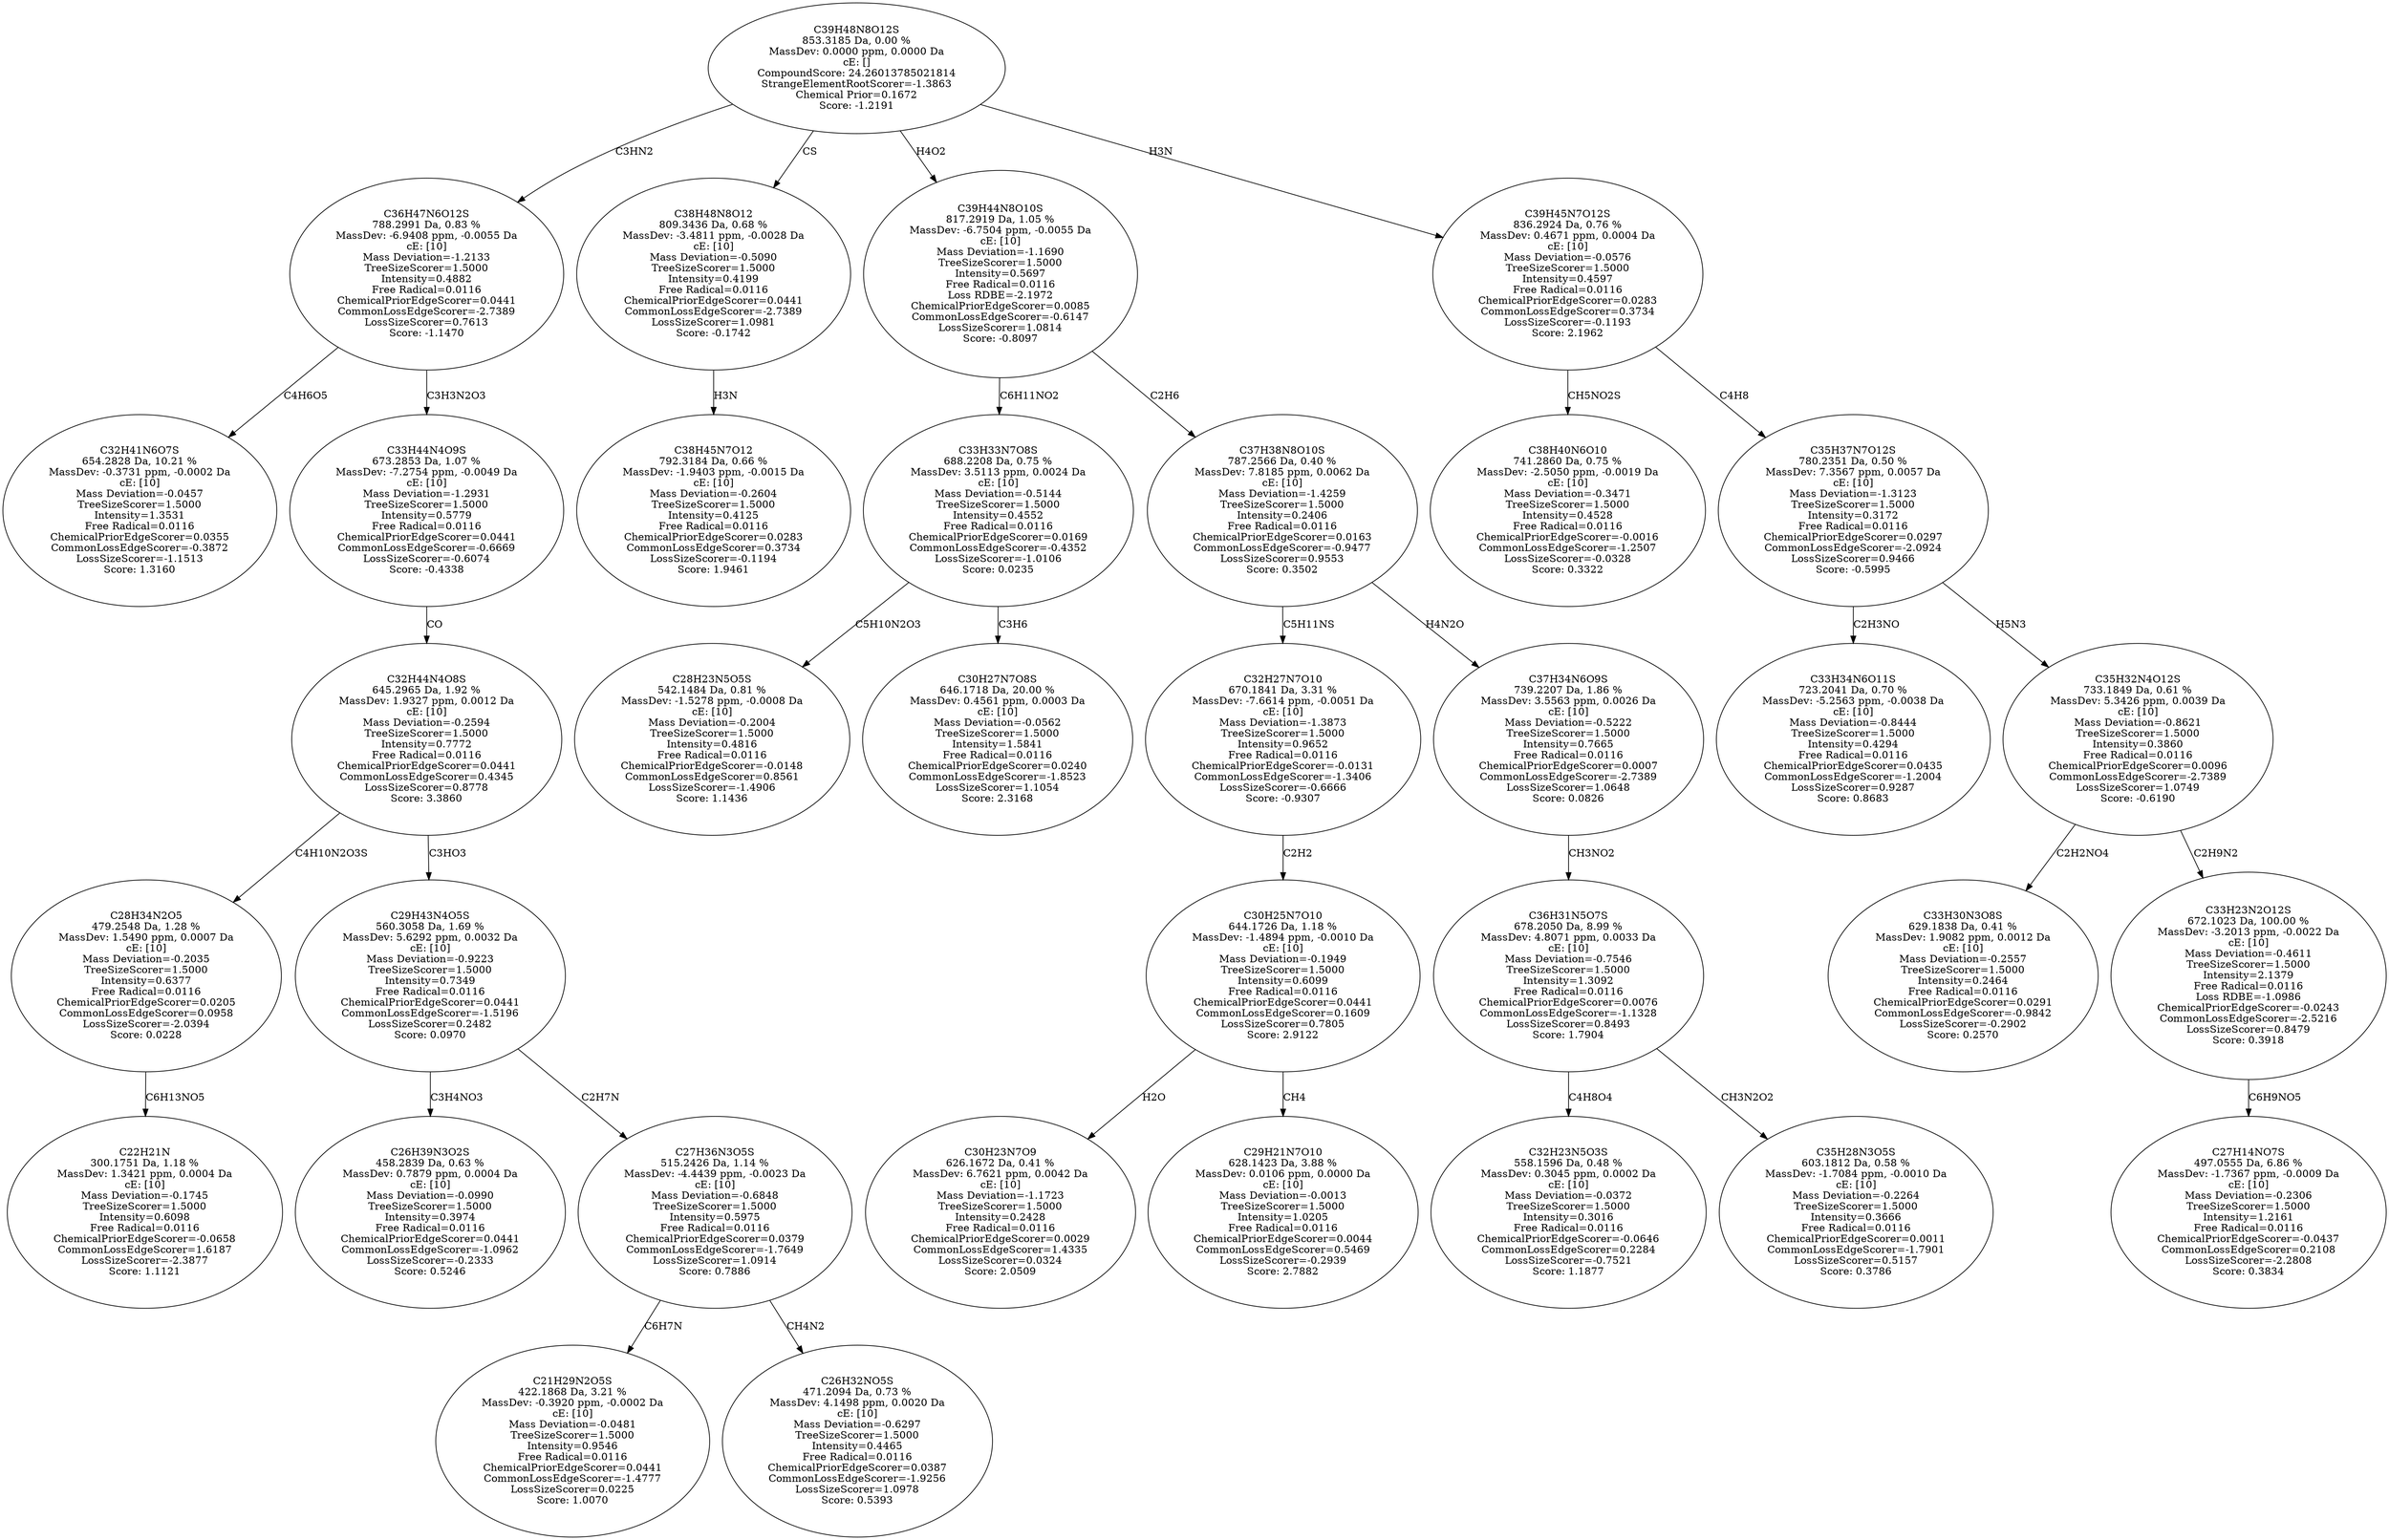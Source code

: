 strict digraph {
v1 [label="C32H41N6O7S\n654.2828 Da, 10.21 %\nMassDev: -0.3731 ppm, -0.0002 Da\ncE: [10]\nMass Deviation=-0.0457\nTreeSizeScorer=1.5000\nIntensity=1.3531\nFree Radical=0.0116\nChemicalPriorEdgeScorer=0.0355\nCommonLossEdgeScorer=-0.3872\nLossSizeScorer=-1.1513\nScore: 1.3160"];
v2 [label="C22H21N\n300.1751 Da, 1.18 %\nMassDev: 1.3421 ppm, 0.0004 Da\ncE: [10]\nMass Deviation=-0.1745\nTreeSizeScorer=1.5000\nIntensity=0.6098\nFree Radical=0.0116\nChemicalPriorEdgeScorer=-0.0658\nCommonLossEdgeScorer=1.6187\nLossSizeScorer=-2.3877\nScore: 1.1121"];
v3 [label="C28H34N2O5\n479.2548 Da, 1.28 %\nMassDev: 1.5490 ppm, 0.0007 Da\ncE: [10]\nMass Deviation=-0.2035\nTreeSizeScorer=1.5000\nIntensity=0.6377\nFree Radical=0.0116\nChemicalPriorEdgeScorer=0.0205\nCommonLossEdgeScorer=0.0958\nLossSizeScorer=-2.0394\nScore: 0.0228"];
v4 [label="C26H39N3O2S\n458.2839 Da, 0.63 %\nMassDev: 0.7879 ppm, 0.0004 Da\ncE: [10]\nMass Deviation=-0.0990\nTreeSizeScorer=1.5000\nIntensity=0.3974\nFree Radical=0.0116\nChemicalPriorEdgeScorer=0.0441\nCommonLossEdgeScorer=-1.0962\nLossSizeScorer=-0.2333\nScore: 0.5246"];
v5 [label="C21H29N2O5S\n422.1868 Da, 3.21 %\nMassDev: -0.3920 ppm, -0.0002 Da\ncE: [10]\nMass Deviation=-0.0481\nTreeSizeScorer=1.5000\nIntensity=0.9546\nFree Radical=0.0116\nChemicalPriorEdgeScorer=0.0441\nCommonLossEdgeScorer=-1.4777\nLossSizeScorer=0.0225\nScore: 1.0070"];
v6 [label="C26H32NO5S\n471.2094 Da, 0.73 %\nMassDev: 4.1498 ppm, 0.0020 Da\ncE: [10]\nMass Deviation=-0.6297\nTreeSizeScorer=1.5000\nIntensity=0.4465\nFree Radical=0.0116\nChemicalPriorEdgeScorer=0.0387\nCommonLossEdgeScorer=-1.9256\nLossSizeScorer=1.0978\nScore: 0.5393"];
v7 [label="C27H36N3O5S\n515.2426 Da, 1.14 %\nMassDev: -4.4439 ppm, -0.0023 Da\ncE: [10]\nMass Deviation=-0.6848\nTreeSizeScorer=1.5000\nIntensity=0.5975\nFree Radical=0.0116\nChemicalPriorEdgeScorer=0.0379\nCommonLossEdgeScorer=-1.7649\nLossSizeScorer=1.0914\nScore: 0.7886"];
v8 [label="C29H43N4O5S\n560.3058 Da, 1.69 %\nMassDev: 5.6292 ppm, 0.0032 Da\ncE: [10]\nMass Deviation=-0.9223\nTreeSizeScorer=1.5000\nIntensity=0.7349\nFree Radical=0.0116\nChemicalPriorEdgeScorer=0.0441\nCommonLossEdgeScorer=-1.5196\nLossSizeScorer=0.2482\nScore: 0.0970"];
v9 [label="C32H44N4O8S\n645.2965 Da, 1.92 %\nMassDev: 1.9327 ppm, 0.0012 Da\ncE: [10]\nMass Deviation=-0.2594\nTreeSizeScorer=1.5000\nIntensity=0.7772\nFree Radical=0.0116\nChemicalPriorEdgeScorer=0.0441\nCommonLossEdgeScorer=0.4345\nLossSizeScorer=0.8778\nScore: 3.3860"];
v10 [label="C33H44N4O9S\n673.2853 Da, 1.07 %\nMassDev: -7.2754 ppm, -0.0049 Da\ncE: [10]\nMass Deviation=-1.2931\nTreeSizeScorer=1.5000\nIntensity=0.5779\nFree Radical=0.0116\nChemicalPriorEdgeScorer=0.0441\nCommonLossEdgeScorer=-0.6669\nLossSizeScorer=-0.6074\nScore: -0.4338"];
v11 [label="C36H47N6O12S\n788.2991 Da, 0.83 %\nMassDev: -6.9408 ppm, -0.0055 Da\ncE: [10]\nMass Deviation=-1.2133\nTreeSizeScorer=1.5000\nIntensity=0.4882\nFree Radical=0.0116\nChemicalPriorEdgeScorer=0.0441\nCommonLossEdgeScorer=-2.7389\nLossSizeScorer=0.7613\nScore: -1.1470"];
v12 [label="C38H45N7O12\n792.3184 Da, 0.66 %\nMassDev: -1.9403 ppm, -0.0015 Da\ncE: [10]\nMass Deviation=-0.2604\nTreeSizeScorer=1.5000\nIntensity=0.4125\nFree Radical=0.0116\nChemicalPriorEdgeScorer=0.0283\nCommonLossEdgeScorer=0.3734\nLossSizeScorer=-0.1194\nScore: 1.9461"];
v13 [label="C38H48N8O12\n809.3436 Da, 0.68 %\nMassDev: -3.4811 ppm, -0.0028 Da\ncE: [10]\nMass Deviation=-0.5090\nTreeSizeScorer=1.5000\nIntensity=0.4199\nFree Radical=0.0116\nChemicalPriorEdgeScorer=0.0441\nCommonLossEdgeScorer=-2.7389\nLossSizeScorer=1.0981\nScore: -0.1742"];
v14 [label="C28H23N5O5S\n542.1484 Da, 0.81 %\nMassDev: -1.5278 ppm, -0.0008 Da\ncE: [10]\nMass Deviation=-0.2004\nTreeSizeScorer=1.5000\nIntensity=0.4816\nFree Radical=0.0116\nChemicalPriorEdgeScorer=-0.0148\nCommonLossEdgeScorer=0.8561\nLossSizeScorer=-1.4906\nScore: 1.1436"];
v15 [label="C30H27N7O8S\n646.1718 Da, 20.00 %\nMassDev: 0.4561 ppm, 0.0003 Da\ncE: [10]\nMass Deviation=-0.0562\nTreeSizeScorer=1.5000\nIntensity=1.5841\nFree Radical=0.0116\nChemicalPriorEdgeScorer=0.0240\nCommonLossEdgeScorer=-1.8523\nLossSizeScorer=1.1054\nScore: 2.3168"];
v16 [label="C33H33N7O8S\n688.2208 Da, 0.75 %\nMassDev: 3.5113 ppm, 0.0024 Da\ncE: [10]\nMass Deviation=-0.5144\nTreeSizeScorer=1.5000\nIntensity=0.4552\nFree Radical=0.0116\nChemicalPriorEdgeScorer=0.0169\nCommonLossEdgeScorer=-0.4352\nLossSizeScorer=-1.0106\nScore: 0.0235"];
v17 [label="C30H23N7O9\n626.1672 Da, 0.41 %\nMassDev: 6.7621 ppm, 0.0042 Da\ncE: [10]\nMass Deviation=-1.1723\nTreeSizeScorer=1.5000\nIntensity=0.2428\nFree Radical=0.0116\nChemicalPriorEdgeScorer=0.0029\nCommonLossEdgeScorer=1.4335\nLossSizeScorer=0.0324\nScore: 2.0509"];
v18 [label="C29H21N7O10\n628.1423 Da, 3.88 %\nMassDev: 0.0106 ppm, 0.0000 Da\ncE: [10]\nMass Deviation=-0.0013\nTreeSizeScorer=1.5000\nIntensity=1.0205\nFree Radical=0.0116\nChemicalPriorEdgeScorer=0.0044\nCommonLossEdgeScorer=0.5469\nLossSizeScorer=-0.2939\nScore: 2.7882"];
v19 [label="C30H25N7O10\n644.1726 Da, 1.18 %\nMassDev: -1.4894 ppm, -0.0010 Da\ncE: [10]\nMass Deviation=-0.1949\nTreeSizeScorer=1.5000\nIntensity=0.6099\nFree Radical=0.0116\nChemicalPriorEdgeScorer=0.0441\nCommonLossEdgeScorer=0.1609\nLossSizeScorer=0.7805\nScore: 2.9122"];
v20 [label="C32H27N7O10\n670.1841 Da, 3.31 %\nMassDev: -7.6614 ppm, -0.0051 Da\ncE: [10]\nMass Deviation=-1.3873\nTreeSizeScorer=1.5000\nIntensity=0.9652\nFree Radical=0.0116\nChemicalPriorEdgeScorer=-0.0131\nCommonLossEdgeScorer=-1.3406\nLossSizeScorer=-0.6666\nScore: -0.9307"];
v21 [label="C32H23N5O3S\n558.1596 Da, 0.48 %\nMassDev: 0.3045 ppm, 0.0002 Da\ncE: [10]\nMass Deviation=-0.0372\nTreeSizeScorer=1.5000\nIntensity=0.3016\nFree Radical=0.0116\nChemicalPriorEdgeScorer=-0.0646\nCommonLossEdgeScorer=0.2284\nLossSizeScorer=-0.7521\nScore: 1.1877"];
v22 [label="C35H28N3O5S\n603.1812 Da, 0.58 %\nMassDev: -1.7084 ppm, -0.0010 Da\ncE: [10]\nMass Deviation=-0.2264\nTreeSizeScorer=1.5000\nIntensity=0.3666\nFree Radical=0.0116\nChemicalPriorEdgeScorer=0.0011\nCommonLossEdgeScorer=-1.7901\nLossSizeScorer=0.5157\nScore: 0.3786"];
v23 [label="C36H31N5O7S\n678.2050 Da, 8.99 %\nMassDev: 4.8071 ppm, 0.0033 Da\ncE: [10]\nMass Deviation=-0.7546\nTreeSizeScorer=1.5000\nIntensity=1.3092\nFree Radical=0.0116\nChemicalPriorEdgeScorer=0.0076\nCommonLossEdgeScorer=-1.1328\nLossSizeScorer=0.8493\nScore: 1.7904"];
v24 [label="C37H34N6O9S\n739.2207 Da, 1.86 %\nMassDev: 3.5563 ppm, 0.0026 Da\ncE: [10]\nMass Deviation=-0.5222\nTreeSizeScorer=1.5000\nIntensity=0.7665\nFree Radical=0.0116\nChemicalPriorEdgeScorer=0.0007\nCommonLossEdgeScorer=-2.7389\nLossSizeScorer=1.0648\nScore: 0.0826"];
v25 [label="C37H38N8O10S\n787.2566 Da, 0.40 %\nMassDev: 7.8185 ppm, 0.0062 Da\ncE: [10]\nMass Deviation=-1.4259\nTreeSizeScorer=1.5000\nIntensity=0.2406\nFree Radical=0.0116\nChemicalPriorEdgeScorer=0.0163\nCommonLossEdgeScorer=-0.9477\nLossSizeScorer=0.9553\nScore: 0.3502"];
v26 [label="C39H44N8O10S\n817.2919 Da, 1.05 %\nMassDev: -6.7504 ppm, -0.0055 Da\ncE: [10]\nMass Deviation=-1.1690\nTreeSizeScorer=1.5000\nIntensity=0.5697\nFree Radical=0.0116\nLoss RDBE=-2.1972\nChemicalPriorEdgeScorer=0.0085\nCommonLossEdgeScorer=-0.6147\nLossSizeScorer=1.0814\nScore: -0.8097"];
v27 [label="C38H40N6O10\n741.2860 Da, 0.75 %\nMassDev: -2.5050 ppm, -0.0019 Da\ncE: [10]\nMass Deviation=-0.3471\nTreeSizeScorer=1.5000\nIntensity=0.4528\nFree Radical=0.0116\nChemicalPriorEdgeScorer=-0.0016\nCommonLossEdgeScorer=-1.2507\nLossSizeScorer=-0.0328\nScore: 0.3322"];
v28 [label="C33H34N6O11S\n723.2041 Da, 0.70 %\nMassDev: -5.2563 ppm, -0.0038 Da\ncE: [10]\nMass Deviation=-0.8444\nTreeSizeScorer=1.5000\nIntensity=0.4294\nFree Radical=0.0116\nChemicalPriorEdgeScorer=0.0435\nCommonLossEdgeScorer=-1.2004\nLossSizeScorer=0.9287\nScore: 0.8683"];
v29 [label="C33H30N3O8S\n629.1838 Da, 0.41 %\nMassDev: 1.9082 ppm, 0.0012 Da\ncE: [10]\nMass Deviation=-0.2557\nTreeSizeScorer=1.5000\nIntensity=0.2464\nFree Radical=0.0116\nChemicalPriorEdgeScorer=0.0291\nCommonLossEdgeScorer=-0.9842\nLossSizeScorer=-0.2902\nScore: 0.2570"];
v30 [label="C27H14NO7S\n497.0555 Da, 6.86 %\nMassDev: -1.7367 ppm, -0.0009 Da\ncE: [10]\nMass Deviation=-0.2306\nTreeSizeScorer=1.5000\nIntensity=1.2161\nFree Radical=0.0116\nChemicalPriorEdgeScorer=-0.0437\nCommonLossEdgeScorer=0.2108\nLossSizeScorer=-2.2808\nScore: 0.3834"];
v31 [label="C33H23N2O12S\n672.1023 Da, 100.00 %\nMassDev: -3.2013 ppm, -0.0022 Da\ncE: [10]\nMass Deviation=-0.4611\nTreeSizeScorer=1.5000\nIntensity=2.1379\nFree Radical=0.0116\nLoss RDBE=-1.0986\nChemicalPriorEdgeScorer=-0.0243\nCommonLossEdgeScorer=-2.5216\nLossSizeScorer=0.8479\nScore: 0.3918"];
v32 [label="C35H32N4O12S\n733.1849 Da, 0.61 %\nMassDev: 5.3426 ppm, 0.0039 Da\ncE: [10]\nMass Deviation=-0.8621\nTreeSizeScorer=1.5000\nIntensity=0.3860\nFree Radical=0.0116\nChemicalPriorEdgeScorer=0.0096\nCommonLossEdgeScorer=-2.7389\nLossSizeScorer=1.0749\nScore: -0.6190"];
v33 [label="C35H37N7O12S\n780.2351 Da, 0.50 %\nMassDev: 7.3567 ppm, 0.0057 Da\ncE: [10]\nMass Deviation=-1.3123\nTreeSizeScorer=1.5000\nIntensity=0.3172\nFree Radical=0.0116\nChemicalPriorEdgeScorer=0.0297\nCommonLossEdgeScorer=-2.0924\nLossSizeScorer=0.9466\nScore: -0.5995"];
v34 [label="C39H45N7O12S\n836.2924 Da, 0.76 %\nMassDev: 0.4671 ppm, 0.0004 Da\ncE: [10]\nMass Deviation=-0.0576\nTreeSizeScorer=1.5000\nIntensity=0.4597\nFree Radical=0.0116\nChemicalPriorEdgeScorer=0.0283\nCommonLossEdgeScorer=0.3734\nLossSizeScorer=-0.1193\nScore: 2.1962"];
v35 [label="C39H48N8O12S\n853.3185 Da, 0.00 %\nMassDev: 0.0000 ppm, 0.0000 Da\ncE: []\nCompoundScore: 24.26013785021814\nStrangeElementRootScorer=-1.3863\nChemical Prior=0.1672\nScore: -1.2191"];
v11 -> v1 [label="C4H6O5"];
v3 -> v2 [label="C6H13NO5"];
v9 -> v3 [label="C4H10N2O3S"];
v8 -> v4 [label="C3H4NO3"];
v7 -> v5 [label="C6H7N"];
v7 -> v6 [label="CH4N2"];
v8 -> v7 [label="C2H7N"];
v9 -> v8 [label="C3HO3"];
v10 -> v9 [label="CO"];
v11 -> v10 [label="C3H3N2O3"];
v35 -> v11 [label="C3HN2"];
v13 -> v12 [label="H3N"];
v35 -> v13 [label="CS"];
v16 -> v14 [label="C5H10N2O3"];
v16 -> v15 [label="C3H6"];
v26 -> v16 [label="C6H11NO2"];
v19 -> v17 [label="H2O"];
v19 -> v18 [label="CH4"];
v20 -> v19 [label="C2H2"];
v25 -> v20 [label="C5H11NS"];
v23 -> v21 [label="C4H8O4"];
v23 -> v22 [label="CH3N2O2"];
v24 -> v23 [label="CH3NO2"];
v25 -> v24 [label="H4N2O"];
v26 -> v25 [label="C2H6"];
v35 -> v26 [label="H4O2"];
v34 -> v27 [label="CH5NO2S"];
v33 -> v28 [label="C2H3NO"];
v32 -> v29 [label="C2H2NO4"];
v31 -> v30 [label="C6H9NO5"];
v32 -> v31 [label="C2H9N2"];
v33 -> v32 [label="H5N3"];
v34 -> v33 [label="C4H8"];
v35 -> v34 [label="H3N"];
}